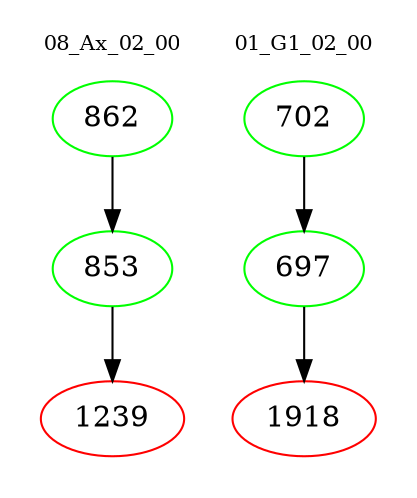 digraph{
subgraph cluster_0 {
color = white
label = "08_Ax_02_00";
fontsize=10;
T0_862 [label="862", color="green"]
T0_862 -> T0_853 [color="black"]
T0_853 [label="853", color="green"]
T0_853 -> T0_1239 [color="black"]
T0_1239 [label="1239", color="red"]
}
subgraph cluster_1 {
color = white
label = "01_G1_02_00";
fontsize=10;
T1_702 [label="702", color="green"]
T1_702 -> T1_697 [color="black"]
T1_697 [label="697", color="green"]
T1_697 -> T1_1918 [color="black"]
T1_1918 [label="1918", color="red"]
}
}
